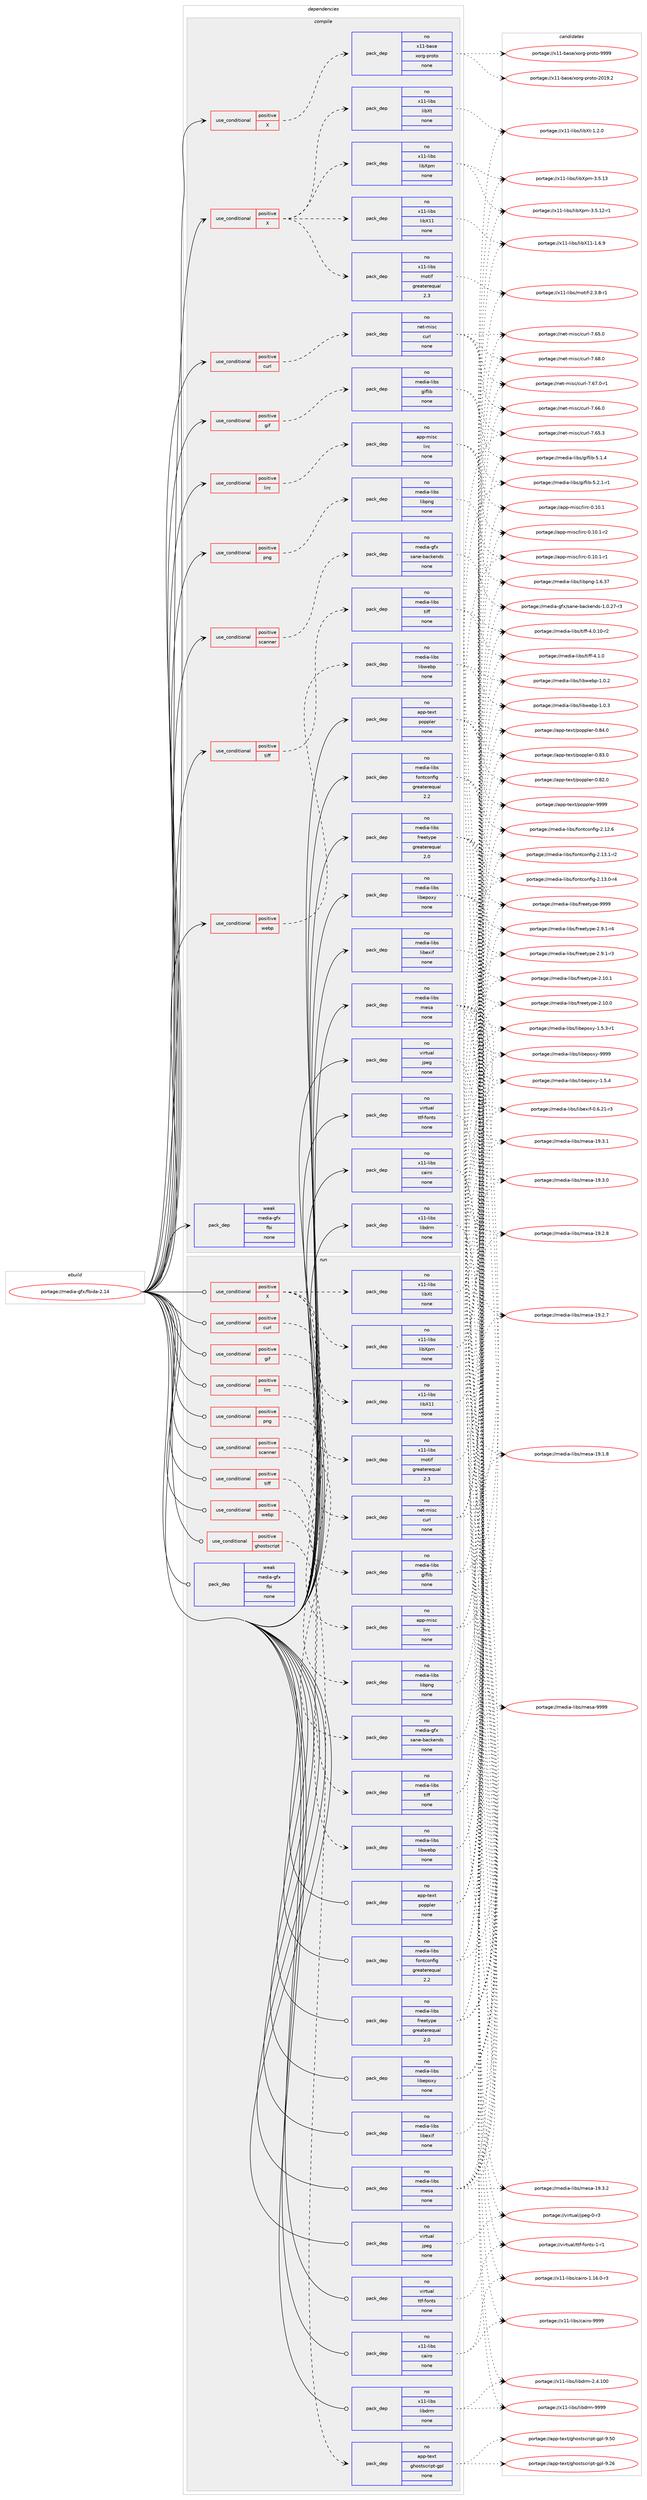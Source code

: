 digraph prolog {

# *************
# Graph options
# *************

newrank=true;
concentrate=true;
compound=true;
graph [rankdir=LR,fontname=Helvetica,fontsize=10,ranksep=1.5];#, ranksep=2.5, nodesep=0.2];
edge  [arrowhead=vee];
node  [fontname=Helvetica,fontsize=10];

# **********
# The ebuild
# **********

subgraph cluster_leftcol {
color=gray;
rank=same;
label=<<i>ebuild</i>>;
id [label="portage://media-gfx/fbida-2.14", color=red, width=4, href="../media-gfx/fbida-2.14.svg"];
}

# ****************
# The dependencies
# ****************

subgraph cluster_midcol {
color=gray;
label=<<i>dependencies</i>>;
subgraph cluster_compile {
fillcolor="#eeeeee";
style=filled;
label=<<i>compile</i>>;
subgraph cond51605 {
dependency225063 [label=<<TABLE BORDER="0" CELLBORDER="1" CELLSPACING="0" CELLPADDING="4"><TR><TD ROWSPAN="3" CELLPADDING="10">use_conditional</TD></TR><TR><TD>positive</TD></TR><TR><TD>X</TD></TR></TABLE>>, shape=none, color=red];
subgraph pack170032 {
dependency225064 [label=<<TABLE BORDER="0" CELLBORDER="1" CELLSPACING="0" CELLPADDING="4" WIDTH="220"><TR><TD ROWSPAN="6" CELLPADDING="30">pack_dep</TD></TR><TR><TD WIDTH="110">no</TD></TR><TR><TD>x11-base</TD></TR><TR><TD>xorg-proto</TD></TR><TR><TD>none</TD></TR><TR><TD></TD></TR></TABLE>>, shape=none, color=blue];
}
dependency225063:e -> dependency225064:w [weight=20,style="dashed",arrowhead="vee"];
}
id:e -> dependency225063:w [weight=20,style="solid",arrowhead="vee"];
subgraph cond51606 {
dependency225065 [label=<<TABLE BORDER="0" CELLBORDER="1" CELLSPACING="0" CELLPADDING="4"><TR><TD ROWSPAN="3" CELLPADDING="10">use_conditional</TD></TR><TR><TD>positive</TD></TR><TR><TD>X</TD></TR></TABLE>>, shape=none, color=red];
subgraph pack170033 {
dependency225066 [label=<<TABLE BORDER="0" CELLBORDER="1" CELLSPACING="0" CELLPADDING="4" WIDTH="220"><TR><TD ROWSPAN="6" CELLPADDING="30">pack_dep</TD></TR><TR><TD WIDTH="110">no</TD></TR><TR><TD>x11-libs</TD></TR><TR><TD>motif</TD></TR><TR><TD>greaterequal</TD></TR><TR><TD>2.3</TD></TR></TABLE>>, shape=none, color=blue];
}
dependency225065:e -> dependency225066:w [weight=20,style="dashed",arrowhead="vee"];
subgraph pack170034 {
dependency225067 [label=<<TABLE BORDER="0" CELLBORDER="1" CELLSPACING="0" CELLPADDING="4" WIDTH="220"><TR><TD ROWSPAN="6" CELLPADDING="30">pack_dep</TD></TR><TR><TD WIDTH="110">no</TD></TR><TR><TD>x11-libs</TD></TR><TR><TD>libX11</TD></TR><TR><TD>none</TD></TR><TR><TD></TD></TR></TABLE>>, shape=none, color=blue];
}
dependency225065:e -> dependency225067:w [weight=20,style="dashed",arrowhead="vee"];
subgraph pack170035 {
dependency225068 [label=<<TABLE BORDER="0" CELLBORDER="1" CELLSPACING="0" CELLPADDING="4" WIDTH="220"><TR><TD ROWSPAN="6" CELLPADDING="30">pack_dep</TD></TR><TR><TD WIDTH="110">no</TD></TR><TR><TD>x11-libs</TD></TR><TR><TD>libXpm</TD></TR><TR><TD>none</TD></TR><TR><TD></TD></TR></TABLE>>, shape=none, color=blue];
}
dependency225065:e -> dependency225068:w [weight=20,style="dashed",arrowhead="vee"];
subgraph pack170036 {
dependency225069 [label=<<TABLE BORDER="0" CELLBORDER="1" CELLSPACING="0" CELLPADDING="4" WIDTH="220"><TR><TD ROWSPAN="6" CELLPADDING="30">pack_dep</TD></TR><TR><TD WIDTH="110">no</TD></TR><TR><TD>x11-libs</TD></TR><TR><TD>libXt</TD></TR><TR><TD>none</TD></TR><TR><TD></TD></TR></TABLE>>, shape=none, color=blue];
}
dependency225065:e -> dependency225069:w [weight=20,style="dashed",arrowhead="vee"];
}
id:e -> dependency225065:w [weight=20,style="solid",arrowhead="vee"];
subgraph cond51607 {
dependency225070 [label=<<TABLE BORDER="0" CELLBORDER="1" CELLSPACING="0" CELLPADDING="4"><TR><TD ROWSPAN="3" CELLPADDING="10">use_conditional</TD></TR><TR><TD>positive</TD></TR><TR><TD>curl</TD></TR></TABLE>>, shape=none, color=red];
subgraph pack170037 {
dependency225071 [label=<<TABLE BORDER="0" CELLBORDER="1" CELLSPACING="0" CELLPADDING="4" WIDTH="220"><TR><TD ROWSPAN="6" CELLPADDING="30">pack_dep</TD></TR><TR><TD WIDTH="110">no</TD></TR><TR><TD>net-misc</TD></TR><TR><TD>curl</TD></TR><TR><TD>none</TD></TR><TR><TD></TD></TR></TABLE>>, shape=none, color=blue];
}
dependency225070:e -> dependency225071:w [weight=20,style="dashed",arrowhead="vee"];
}
id:e -> dependency225070:w [weight=20,style="solid",arrowhead="vee"];
subgraph cond51608 {
dependency225072 [label=<<TABLE BORDER="0" CELLBORDER="1" CELLSPACING="0" CELLPADDING="4"><TR><TD ROWSPAN="3" CELLPADDING="10">use_conditional</TD></TR><TR><TD>positive</TD></TR><TR><TD>gif</TD></TR></TABLE>>, shape=none, color=red];
subgraph pack170038 {
dependency225073 [label=<<TABLE BORDER="0" CELLBORDER="1" CELLSPACING="0" CELLPADDING="4" WIDTH="220"><TR><TD ROWSPAN="6" CELLPADDING="30">pack_dep</TD></TR><TR><TD WIDTH="110">no</TD></TR><TR><TD>media-libs</TD></TR><TR><TD>giflib</TD></TR><TR><TD>none</TD></TR><TR><TD></TD></TR></TABLE>>, shape=none, color=blue];
}
dependency225072:e -> dependency225073:w [weight=20,style="dashed",arrowhead="vee"];
}
id:e -> dependency225072:w [weight=20,style="solid",arrowhead="vee"];
subgraph cond51609 {
dependency225074 [label=<<TABLE BORDER="0" CELLBORDER="1" CELLSPACING="0" CELLPADDING="4"><TR><TD ROWSPAN="3" CELLPADDING="10">use_conditional</TD></TR><TR><TD>positive</TD></TR><TR><TD>lirc</TD></TR></TABLE>>, shape=none, color=red];
subgraph pack170039 {
dependency225075 [label=<<TABLE BORDER="0" CELLBORDER="1" CELLSPACING="0" CELLPADDING="4" WIDTH="220"><TR><TD ROWSPAN="6" CELLPADDING="30">pack_dep</TD></TR><TR><TD WIDTH="110">no</TD></TR><TR><TD>app-misc</TD></TR><TR><TD>lirc</TD></TR><TR><TD>none</TD></TR><TR><TD></TD></TR></TABLE>>, shape=none, color=blue];
}
dependency225074:e -> dependency225075:w [weight=20,style="dashed",arrowhead="vee"];
}
id:e -> dependency225074:w [weight=20,style="solid",arrowhead="vee"];
subgraph cond51610 {
dependency225076 [label=<<TABLE BORDER="0" CELLBORDER="1" CELLSPACING="0" CELLPADDING="4"><TR><TD ROWSPAN="3" CELLPADDING="10">use_conditional</TD></TR><TR><TD>positive</TD></TR><TR><TD>png</TD></TR></TABLE>>, shape=none, color=red];
subgraph pack170040 {
dependency225077 [label=<<TABLE BORDER="0" CELLBORDER="1" CELLSPACING="0" CELLPADDING="4" WIDTH="220"><TR><TD ROWSPAN="6" CELLPADDING="30">pack_dep</TD></TR><TR><TD WIDTH="110">no</TD></TR><TR><TD>media-libs</TD></TR><TR><TD>libpng</TD></TR><TR><TD>none</TD></TR><TR><TD></TD></TR></TABLE>>, shape=none, color=blue];
}
dependency225076:e -> dependency225077:w [weight=20,style="dashed",arrowhead="vee"];
}
id:e -> dependency225076:w [weight=20,style="solid",arrowhead="vee"];
subgraph cond51611 {
dependency225078 [label=<<TABLE BORDER="0" CELLBORDER="1" CELLSPACING="0" CELLPADDING="4"><TR><TD ROWSPAN="3" CELLPADDING="10">use_conditional</TD></TR><TR><TD>positive</TD></TR><TR><TD>scanner</TD></TR></TABLE>>, shape=none, color=red];
subgraph pack170041 {
dependency225079 [label=<<TABLE BORDER="0" CELLBORDER="1" CELLSPACING="0" CELLPADDING="4" WIDTH="220"><TR><TD ROWSPAN="6" CELLPADDING="30">pack_dep</TD></TR><TR><TD WIDTH="110">no</TD></TR><TR><TD>media-gfx</TD></TR><TR><TD>sane-backends</TD></TR><TR><TD>none</TD></TR><TR><TD></TD></TR></TABLE>>, shape=none, color=blue];
}
dependency225078:e -> dependency225079:w [weight=20,style="dashed",arrowhead="vee"];
}
id:e -> dependency225078:w [weight=20,style="solid",arrowhead="vee"];
subgraph cond51612 {
dependency225080 [label=<<TABLE BORDER="0" CELLBORDER="1" CELLSPACING="0" CELLPADDING="4"><TR><TD ROWSPAN="3" CELLPADDING="10">use_conditional</TD></TR><TR><TD>positive</TD></TR><TR><TD>tiff</TD></TR></TABLE>>, shape=none, color=red];
subgraph pack170042 {
dependency225081 [label=<<TABLE BORDER="0" CELLBORDER="1" CELLSPACING="0" CELLPADDING="4" WIDTH="220"><TR><TD ROWSPAN="6" CELLPADDING="30">pack_dep</TD></TR><TR><TD WIDTH="110">no</TD></TR><TR><TD>media-libs</TD></TR><TR><TD>tiff</TD></TR><TR><TD>none</TD></TR><TR><TD></TD></TR></TABLE>>, shape=none, color=blue];
}
dependency225080:e -> dependency225081:w [weight=20,style="dashed",arrowhead="vee"];
}
id:e -> dependency225080:w [weight=20,style="solid",arrowhead="vee"];
subgraph cond51613 {
dependency225082 [label=<<TABLE BORDER="0" CELLBORDER="1" CELLSPACING="0" CELLPADDING="4"><TR><TD ROWSPAN="3" CELLPADDING="10">use_conditional</TD></TR><TR><TD>positive</TD></TR><TR><TD>webp</TD></TR></TABLE>>, shape=none, color=red];
subgraph pack170043 {
dependency225083 [label=<<TABLE BORDER="0" CELLBORDER="1" CELLSPACING="0" CELLPADDING="4" WIDTH="220"><TR><TD ROWSPAN="6" CELLPADDING="30">pack_dep</TD></TR><TR><TD WIDTH="110">no</TD></TR><TR><TD>media-libs</TD></TR><TR><TD>libwebp</TD></TR><TR><TD>none</TD></TR><TR><TD></TD></TR></TABLE>>, shape=none, color=blue];
}
dependency225082:e -> dependency225083:w [weight=20,style="dashed",arrowhead="vee"];
}
id:e -> dependency225082:w [weight=20,style="solid",arrowhead="vee"];
subgraph pack170044 {
dependency225084 [label=<<TABLE BORDER="0" CELLBORDER="1" CELLSPACING="0" CELLPADDING="4" WIDTH="220"><TR><TD ROWSPAN="6" CELLPADDING="30">pack_dep</TD></TR><TR><TD WIDTH="110">no</TD></TR><TR><TD>app-text</TD></TR><TR><TD>poppler</TD></TR><TR><TD>none</TD></TR><TR><TD></TD></TR></TABLE>>, shape=none, color=blue];
}
id:e -> dependency225084:w [weight=20,style="solid",arrowhead="vee"];
subgraph pack170045 {
dependency225085 [label=<<TABLE BORDER="0" CELLBORDER="1" CELLSPACING="0" CELLPADDING="4" WIDTH="220"><TR><TD ROWSPAN="6" CELLPADDING="30">pack_dep</TD></TR><TR><TD WIDTH="110">no</TD></TR><TR><TD>media-libs</TD></TR><TR><TD>fontconfig</TD></TR><TR><TD>greaterequal</TD></TR><TR><TD>2.2</TD></TR></TABLE>>, shape=none, color=blue];
}
id:e -> dependency225085:w [weight=20,style="solid",arrowhead="vee"];
subgraph pack170046 {
dependency225086 [label=<<TABLE BORDER="0" CELLBORDER="1" CELLSPACING="0" CELLPADDING="4" WIDTH="220"><TR><TD ROWSPAN="6" CELLPADDING="30">pack_dep</TD></TR><TR><TD WIDTH="110">no</TD></TR><TR><TD>media-libs</TD></TR><TR><TD>freetype</TD></TR><TR><TD>greaterequal</TD></TR><TR><TD>2.0</TD></TR></TABLE>>, shape=none, color=blue];
}
id:e -> dependency225086:w [weight=20,style="solid",arrowhead="vee"];
subgraph pack170047 {
dependency225087 [label=<<TABLE BORDER="0" CELLBORDER="1" CELLSPACING="0" CELLPADDING="4" WIDTH="220"><TR><TD ROWSPAN="6" CELLPADDING="30">pack_dep</TD></TR><TR><TD WIDTH="110">no</TD></TR><TR><TD>media-libs</TD></TR><TR><TD>libepoxy</TD></TR><TR><TD>none</TD></TR><TR><TD></TD></TR></TABLE>>, shape=none, color=blue];
}
id:e -> dependency225087:w [weight=20,style="solid",arrowhead="vee"];
subgraph pack170048 {
dependency225088 [label=<<TABLE BORDER="0" CELLBORDER="1" CELLSPACING="0" CELLPADDING="4" WIDTH="220"><TR><TD ROWSPAN="6" CELLPADDING="30">pack_dep</TD></TR><TR><TD WIDTH="110">no</TD></TR><TR><TD>media-libs</TD></TR><TR><TD>libexif</TD></TR><TR><TD>none</TD></TR><TR><TD></TD></TR></TABLE>>, shape=none, color=blue];
}
id:e -> dependency225088:w [weight=20,style="solid",arrowhead="vee"];
subgraph pack170049 {
dependency225089 [label=<<TABLE BORDER="0" CELLBORDER="1" CELLSPACING="0" CELLPADDING="4" WIDTH="220"><TR><TD ROWSPAN="6" CELLPADDING="30">pack_dep</TD></TR><TR><TD WIDTH="110">no</TD></TR><TR><TD>media-libs</TD></TR><TR><TD>mesa</TD></TR><TR><TD>none</TD></TR><TR><TD></TD></TR></TABLE>>, shape=none, color=blue];
}
id:e -> dependency225089:w [weight=20,style="solid",arrowhead="vee"];
subgraph pack170050 {
dependency225090 [label=<<TABLE BORDER="0" CELLBORDER="1" CELLSPACING="0" CELLPADDING="4" WIDTH="220"><TR><TD ROWSPAN="6" CELLPADDING="30">pack_dep</TD></TR><TR><TD WIDTH="110">no</TD></TR><TR><TD>virtual</TD></TR><TR><TD>jpeg</TD></TR><TR><TD>none</TD></TR><TR><TD></TD></TR></TABLE>>, shape=none, color=blue];
}
id:e -> dependency225090:w [weight=20,style="solid",arrowhead="vee"];
subgraph pack170051 {
dependency225091 [label=<<TABLE BORDER="0" CELLBORDER="1" CELLSPACING="0" CELLPADDING="4" WIDTH="220"><TR><TD ROWSPAN="6" CELLPADDING="30">pack_dep</TD></TR><TR><TD WIDTH="110">no</TD></TR><TR><TD>virtual</TD></TR><TR><TD>ttf-fonts</TD></TR><TR><TD>none</TD></TR><TR><TD></TD></TR></TABLE>>, shape=none, color=blue];
}
id:e -> dependency225091:w [weight=20,style="solid",arrowhead="vee"];
subgraph pack170052 {
dependency225092 [label=<<TABLE BORDER="0" CELLBORDER="1" CELLSPACING="0" CELLPADDING="4" WIDTH="220"><TR><TD ROWSPAN="6" CELLPADDING="30">pack_dep</TD></TR><TR><TD WIDTH="110">no</TD></TR><TR><TD>x11-libs</TD></TR><TR><TD>cairo</TD></TR><TR><TD>none</TD></TR><TR><TD></TD></TR></TABLE>>, shape=none, color=blue];
}
id:e -> dependency225092:w [weight=20,style="solid",arrowhead="vee"];
subgraph pack170053 {
dependency225093 [label=<<TABLE BORDER="0" CELLBORDER="1" CELLSPACING="0" CELLPADDING="4" WIDTH="220"><TR><TD ROWSPAN="6" CELLPADDING="30">pack_dep</TD></TR><TR><TD WIDTH="110">no</TD></TR><TR><TD>x11-libs</TD></TR><TR><TD>libdrm</TD></TR><TR><TD>none</TD></TR><TR><TD></TD></TR></TABLE>>, shape=none, color=blue];
}
id:e -> dependency225093:w [weight=20,style="solid",arrowhead="vee"];
subgraph pack170054 {
dependency225094 [label=<<TABLE BORDER="0" CELLBORDER="1" CELLSPACING="0" CELLPADDING="4" WIDTH="220"><TR><TD ROWSPAN="6" CELLPADDING="30">pack_dep</TD></TR><TR><TD WIDTH="110">weak</TD></TR><TR><TD>media-gfx</TD></TR><TR><TD>fbi</TD></TR><TR><TD>none</TD></TR><TR><TD></TD></TR></TABLE>>, shape=none, color=blue];
}
id:e -> dependency225094:w [weight=20,style="solid",arrowhead="vee"];
}
subgraph cluster_compileandrun {
fillcolor="#eeeeee";
style=filled;
label=<<i>compile and run</i>>;
}
subgraph cluster_run {
fillcolor="#eeeeee";
style=filled;
label=<<i>run</i>>;
subgraph cond51614 {
dependency225095 [label=<<TABLE BORDER="0" CELLBORDER="1" CELLSPACING="0" CELLPADDING="4"><TR><TD ROWSPAN="3" CELLPADDING="10">use_conditional</TD></TR><TR><TD>positive</TD></TR><TR><TD>X</TD></TR></TABLE>>, shape=none, color=red];
subgraph pack170055 {
dependency225096 [label=<<TABLE BORDER="0" CELLBORDER="1" CELLSPACING="0" CELLPADDING="4" WIDTH="220"><TR><TD ROWSPAN="6" CELLPADDING="30">pack_dep</TD></TR><TR><TD WIDTH="110">no</TD></TR><TR><TD>x11-libs</TD></TR><TR><TD>motif</TD></TR><TR><TD>greaterequal</TD></TR><TR><TD>2.3</TD></TR></TABLE>>, shape=none, color=blue];
}
dependency225095:e -> dependency225096:w [weight=20,style="dashed",arrowhead="vee"];
subgraph pack170056 {
dependency225097 [label=<<TABLE BORDER="0" CELLBORDER="1" CELLSPACING="0" CELLPADDING="4" WIDTH="220"><TR><TD ROWSPAN="6" CELLPADDING="30">pack_dep</TD></TR><TR><TD WIDTH="110">no</TD></TR><TR><TD>x11-libs</TD></TR><TR><TD>libX11</TD></TR><TR><TD>none</TD></TR><TR><TD></TD></TR></TABLE>>, shape=none, color=blue];
}
dependency225095:e -> dependency225097:w [weight=20,style="dashed",arrowhead="vee"];
subgraph pack170057 {
dependency225098 [label=<<TABLE BORDER="0" CELLBORDER="1" CELLSPACING="0" CELLPADDING="4" WIDTH="220"><TR><TD ROWSPAN="6" CELLPADDING="30">pack_dep</TD></TR><TR><TD WIDTH="110">no</TD></TR><TR><TD>x11-libs</TD></TR><TR><TD>libXpm</TD></TR><TR><TD>none</TD></TR><TR><TD></TD></TR></TABLE>>, shape=none, color=blue];
}
dependency225095:e -> dependency225098:w [weight=20,style="dashed",arrowhead="vee"];
subgraph pack170058 {
dependency225099 [label=<<TABLE BORDER="0" CELLBORDER="1" CELLSPACING="0" CELLPADDING="4" WIDTH="220"><TR><TD ROWSPAN="6" CELLPADDING="30">pack_dep</TD></TR><TR><TD WIDTH="110">no</TD></TR><TR><TD>x11-libs</TD></TR><TR><TD>libXt</TD></TR><TR><TD>none</TD></TR><TR><TD></TD></TR></TABLE>>, shape=none, color=blue];
}
dependency225095:e -> dependency225099:w [weight=20,style="dashed",arrowhead="vee"];
}
id:e -> dependency225095:w [weight=20,style="solid",arrowhead="odot"];
subgraph cond51615 {
dependency225100 [label=<<TABLE BORDER="0" CELLBORDER="1" CELLSPACING="0" CELLPADDING="4"><TR><TD ROWSPAN="3" CELLPADDING="10">use_conditional</TD></TR><TR><TD>positive</TD></TR><TR><TD>curl</TD></TR></TABLE>>, shape=none, color=red];
subgraph pack170059 {
dependency225101 [label=<<TABLE BORDER="0" CELLBORDER="1" CELLSPACING="0" CELLPADDING="4" WIDTH="220"><TR><TD ROWSPAN="6" CELLPADDING="30">pack_dep</TD></TR><TR><TD WIDTH="110">no</TD></TR><TR><TD>net-misc</TD></TR><TR><TD>curl</TD></TR><TR><TD>none</TD></TR><TR><TD></TD></TR></TABLE>>, shape=none, color=blue];
}
dependency225100:e -> dependency225101:w [weight=20,style="dashed",arrowhead="vee"];
}
id:e -> dependency225100:w [weight=20,style="solid",arrowhead="odot"];
subgraph cond51616 {
dependency225102 [label=<<TABLE BORDER="0" CELLBORDER="1" CELLSPACING="0" CELLPADDING="4"><TR><TD ROWSPAN="3" CELLPADDING="10">use_conditional</TD></TR><TR><TD>positive</TD></TR><TR><TD>ghostscript</TD></TR></TABLE>>, shape=none, color=red];
subgraph pack170060 {
dependency225103 [label=<<TABLE BORDER="0" CELLBORDER="1" CELLSPACING="0" CELLPADDING="4" WIDTH="220"><TR><TD ROWSPAN="6" CELLPADDING="30">pack_dep</TD></TR><TR><TD WIDTH="110">no</TD></TR><TR><TD>app-text</TD></TR><TR><TD>ghostscript-gpl</TD></TR><TR><TD>none</TD></TR><TR><TD></TD></TR></TABLE>>, shape=none, color=blue];
}
dependency225102:e -> dependency225103:w [weight=20,style="dashed",arrowhead="vee"];
}
id:e -> dependency225102:w [weight=20,style="solid",arrowhead="odot"];
subgraph cond51617 {
dependency225104 [label=<<TABLE BORDER="0" CELLBORDER="1" CELLSPACING="0" CELLPADDING="4"><TR><TD ROWSPAN="3" CELLPADDING="10">use_conditional</TD></TR><TR><TD>positive</TD></TR><TR><TD>gif</TD></TR></TABLE>>, shape=none, color=red];
subgraph pack170061 {
dependency225105 [label=<<TABLE BORDER="0" CELLBORDER="1" CELLSPACING="0" CELLPADDING="4" WIDTH="220"><TR><TD ROWSPAN="6" CELLPADDING="30">pack_dep</TD></TR><TR><TD WIDTH="110">no</TD></TR><TR><TD>media-libs</TD></TR><TR><TD>giflib</TD></TR><TR><TD>none</TD></TR><TR><TD></TD></TR></TABLE>>, shape=none, color=blue];
}
dependency225104:e -> dependency225105:w [weight=20,style="dashed",arrowhead="vee"];
}
id:e -> dependency225104:w [weight=20,style="solid",arrowhead="odot"];
subgraph cond51618 {
dependency225106 [label=<<TABLE BORDER="0" CELLBORDER="1" CELLSPACING="0" CELLPADDING="4"><TR><TD ROWSPAN="3" CELLPADDING="10">use_conditional</TD></TR><TR><TD>positive</TD></TR><TR><TD>lirc</TD></TR></TABLE>>, shape=none, color=red];
subgraph pack170062 {
dependency225107 [label=<<TABLE BORDER="0" CELLBORDER="1" CELLSPACING="0" CELLPADDING="4" WIDTH="220"><TR><TD ROWSPAN="6" CELLPADDING="30">pack_dep</TD></TR><TR><TD WIDTH="110">no</TD></TR><TR><TD>app-misc</TD></TR><TR><TD>lirc</TD></TR><TR><TD>none</TD></TR><TR><TD></TD></TR></TABLE>>, shape=none, color=blue];
}
dependency225106:e -> dependency225107:w [weight=20,style="dashed",arrowhead="vee"];
}
id:e -> dependency225106:w [weight=20,style="solid",arrowhead="odot"];
subgraph cond51619 {
dependency225108 [label=<<TABLE BORDER="0" CELLBORDER="1" CELLSPACING="0" CELLPADDING="4"><TR><TD ROWSPAN="3" CELLPADDING="10">use_conditional</TD></TR><TR><TD>positive</TD></TR><TR><TD>png</TD></TR></TABLE>>, shape=none, color=red];
subgraph pack170063 {
dependency225109 [label=<<TABLE BORDER="0" CELLBORDER="1" CELLSPACING="0" CELLPADDING="4" WIDTH="220"><TR><TD ROWSPAN="6" CELLPADDING="30">pack_dep</TD></TR><TR><TD WIDTH="110">no</TD></TR><TR><TD>media-libs</TD></TR><TR><TD>libpng</TD></TR><TR><TD>none</TD></TR><TR><TD></TD></TR></TABLE>>, shape=none, color=blue];
}
dependency225108:e -> dependency225109:w [weight=20,style="dashed",arrowhead="vee"];
}
id:e -> dependency225108:w [weight=20,style="solid",arrowhead="odot"];
subgraph cond51620 {
dependency225110 [label=<<TABLE BORDER="0" CELLBORDER="1" CELLSPACING="0" CELLPADDING="4"><TR><TD ROWSPAN="3" CELLPADDING="10">use_conditional</TD></TR><TR><TD>positive</TD></TR><TR><TD>scanner</TD></TR></TABLE>>, shape=none, color=red];
subgraph pack170064 {
dependency225111 [label=<<TABLE BORDER="0" CELLBORDER="1" CELLSPACING="0" CELLPADDING="4" WIDTH="220"><TR><TD ROWSPAN="6" CELLPADDING="30">pack_dep</TD></TR><TR><TD WIDTH="110">no</TD></TR><TR><TD>media-gfx</TD></TR><TR><TD>sane-backends</TD></TR><TR><TD>none</TD></TR><TR><TD></TD></TR></TABLE>>, shape=none, color=blue];
}
dependency225110:e -> dependency225111:w [weight=20,style="dashed",arrowhead="vee"];
}
id:e -> dependency225110:w [weight=20,style="solid",arrowhead="odot"];
subgraph cond51621 {
dependency225112 [label=<<TABLE BORDER="0" CELLBORDER="1" CELLSPACING="0" CELLPADDING="4"><TR><TD ROWSPAN="3" CELLPADDING="10">use_conditional</TD></TR><TR><TD>positive</TD></TR><TR><TD>tiff</TD></TR></TABLE>>, shape=none, color=red];
subgraph pack170065 {
dependency225113 [label=<<TABLE BORDER="0" CELLBORDER="1" CELLSPACING="0" CELLPADDING="4" WIDTH="220"><TR><TD ROWSPAN="6" CELLPADDING="30">pack_dep</TD></TR><TR><TD WIDTH="110">no</TD></TR><TR><TD>media-libs</TD></TR><TR><TD>tiff</TD></TR><TR><TD>none</TD></TR><TR><TD></TD></TR></TABLE>>, shape=none, color=blue];
}
dependency225112:e -> dependency225113:w [weight=20,style="dashed",arrowhead="vee"];
}
id:e -> dependency225112:w [weight=20,style="solid",arrowhead="odot"];
subgraph cond51622 {
dependency225114 [label=<<TABLE BORDER="0" CELLBORDER="1" CELLSPACING="0" CELLPADDING="4"><TR><TD ROWSPAN="3" CELLPADDING="10">use_conditional</TD></TR><TR><TD>positive</TD></TR><TR><TD>webp</TD></TR></TABLE>>, shape=none, color=red];
subgraph pack170066 {
dependency225115 [label=<<TABLE BORDER="0" CELLBORDER="1" CELLSPACING="0" CELLPADDING="4" WIDTH="220"><TR><TD ROWSPAN="6" CELLPADDING="30">pack_dep</TD></TR><TR><TD WIDTH="110">no</TD></TR><TR><TD>media-libs</TD></TR><TR><TD>libwebp</TD></TR><TR><TD>none</TD></TR><TR><TD></TD></TR></TABLE>>, shape=none, color=blue];
}
dependency225114:e -> dependency225115:w [weight=20,style="dashed",arrowhead="vee"];
}
id:e -> dependency225114:w [weight=20,style="solid",arrowhead="odot"];
subgraph pack170067 {
dependency225116 [label=<<TABLE BORDER="0" CELLBORDER="1" CELLSPACING="0" CELLPADDING="4" WIDTH="220"><TR><TD ROWSPAN="6" CELLPADDING="30">pack_dep</TD></TR><TR><TD WIDTH="110">no</TD></TR><TR><TD>app-text</TD></TR><TR><TD>poppler</TD></TR><TR><TD>none</TD></TR><TR><TD></TD></TR></TABLE>>, shape=none, color=blue];
}
id:e -> dependency225116:w [weight=20,style="solid",arrowhead="odot"];
subgraph pack170068 {
dependency225117 [label=<<TABLE BORDER="0" CELLBORDER="1" CELLSPACING="0" CELLPADDING="4" WIDTH="220"><TR><TD ROWSPAN="6" CELLPADDING="30">pack_dep</TD></TR><TR><TD WIDTH="110">no</TD></TR><TR><TD>media-libs</TD></TR><TR><TD>fontconfig</TD></TR><TR><TD>greaterequal</TD></TR><TR><TD>2.2</TD></TR></TABLE>>, shape=none, color=blue];
}
id:e -> dependency225117:w [weight=20,style="solid",arrowhead="odot"];
subgraph pack170069 {
dependency225118 [label=<<TABLE BORDER="0" CELLBORDER="1" CELLSPACING="0" CELLPADDING="4" WIDTH="220"><TR><TD ROWSPAN="6" CELLPADDING="30">pack_dep</TD></TR><TR><TD WIDTH="110">no</TD></TR><TR><TD>media-libs</TD></TR><TR><TD>freetype</TD></TR><TR><TD>greaterequal</TD></TR><TR><TD>2.0</TD></TR></TABLE>>, shape=none, color=blue];
}
id:e -> dependency225118:w [weight=20,style="solid",arrowhead="odot"];
subgraph pack170070 {
dependency225119 [label=<<TABLE BORDER="0" CELLBORDER="1" CELLSPACING="0" CELLPADDING="4" WIDTH="220"><TR><TD ROWSPAN="6" CELLPADDING="30">pack_dep</TD></TR><TR><TD WIDTH="110">no</TD></TR><TR><TD>media-libs</TD></TR><TR><TD>libepoxy</TD></TR><TR><TD>none</TD></TR><TR><TD></TD></TR></TABLE>>, shape=none, color=blue];
}
id:e -> dependency225119:w [weight=20,style="solid",arrowhead="odot"];
subgraph pack170071 {
dependency225120 [label=<<TABLE BORDER="0" CELLBORDER="1" CELLSPACING="0" CELLPADDING="4" WIDTH="220"><TR><TD ROWSPAN="6" CELLPADDING="30">pack_dep</TD></TR><TR><TD WIDTH="110">no</TD></TR><TR><TD>media-libs</TD></TR><TR><TD>libexif</TD></TR><TR><TD>none</TD></TR><TR><TD></TD></TR></TABLE>>, shape=none, color=blue];
}
id:e -> dependency225120:w [weight=20,style="solid",arrowhead="odot"];
subgraph pack170072 {
dependency225121 [label=<<TABLE BORDER="0" CELLBORDER="1" CELLSPACING="0" CELLPADDING="4" WIDTH="220"><TR><TD ROWSPAN="6" CELLPADDING="30">pack_dep</TD></TR><TR><TD WIDTH="110">no</TD></TR><TR><TD>media-libs</TD></TR><TR><TD>mesa</TD></TR><TR><TD>none</TD></TR><TR><TD></TD></TR></TABLE>>, shape=none, color=blue];
}
id:e -> dependency225121:w [weight=20,style="solid",arrowhead="odot"];
subgraph pack170073 {
dependency225122 [label=<<TABLE BORDER="0" CELLBORDER="1" CELLSPACING="0" CELLPADDING="4" WIDTH="220"><TR><TD ROWSPAN="6" CELLPADDING="30">pack_dep</TD></TR><TR><TD WIDTH="110">no</TD></TR><TR><TD>virtual</TD></TR><TR><TD>jpeg</TD></TR><TR><TD>none</TD></TR><TR><TD></TD></TR></TABLE>>, shape=none, color=blue];
}
id:e -> dependency225122:w [weight=20,style="solid",arrowhead="odot"];
subgraph pack170074 {
dependency225123 [label=<<TABLE BORDER="0" CELLBORDER="1" CELLSPACING="0" CELLPADDING="4" WIDTH="220"><TR><TD ROWSPAN="6" CELLPADDING="30">pack_dep</TD></TR><TR><TD WIDTH="110">no</TD></TR><TR><TD>virtual</TD></TR><TR><TD>ttf-fonts</TD></TR><TR><TD>none</TD></TR><TR><TD></TD></TR></TABLE>>, shape=none, color=blue];
}
id:e -> dependency225123:w [weight=20,style="solid",arrowhead="odot"];
subgraph pack170075 {
dependency225124 [label=<<TABLE BORDER="0" CELLBORDER="1" CELLSPACING="0" CELLPADDING="4" WIDTH="220"><TR><TD ROWSPAN="6" CELLPADDING="30">pack_dep</TD></TR><TR><TD WIDTH="110">no</TD></TR><TR><TD>x11-libs</TD></TR><TR><TD>cairo</TD></TR><TR><TD>none</TD></TR><TR><TD></TD></TR></TABLE>>, shape=none, color=blue];
}
id:e -> dependency225124:w [weight=20,style="solid",arrowhead="odot"];
subgraph pack170076 {
dependency225125 [label=<<TABLE BORDER="0" CELLBORDER="1" CELLSPACING="0" CELLPADDING="4" WIDTH="220"><TR><TD ROWSPAN="6" CELLPADDING="30">pack_dep</TD></TR><TR><TD WIDTH="110">no</TD></TR><TR><TD>x11-libs</TD></TR><TR><TD>libdrm</TD></TR><TR><TD>none</TD></TR><TR><TD></TD></TR></TABLE>>, shape=none, color=blue];
}
id:e -> dependency225125:w [weight=20,style="solid",arrowhead="odot"];
subgraph pack170077 {
dependency225126 [label=<<TABLE BORDER="0" CELLBORDER="1" CELLSPACING="0" CELLPADDING="4" WIDTH="220"><TR><TD ROWSPAN="6" CELLPADDING="30">pack_dep</TD></TR><TR><TD WIDTH="110">weak</TD></TR><TR><TD>media-gfx</TD></TR><TR><TD>fbi</TD></TR><TR><TD>none</TD></TR><TR><TD></TD></TR></TABLE>>, shape=none, color=blue];
}
id:e -> dependency225126:w [weight=20,style="solid",arrowhead="odot"];
}
}

# **************
# The candidates
# **************

subgraph cluster_choices {
rank=same;
color=gray;
label=<<i>candidates</i>>;

subgraph choice170032 {
color=black;
nodesep=1;
choice120494945989711510147120111114103451121141111161114557575757 [label="portage://x11-base/xorg-proto-9999", color=red, width=4,href="../x11-base/xorg-proto-9999.svg"];
choice1204949459897115101471201111141034511211411111611145504849574650 [label="portage://x11-base/xorg-proto-2019.2", color=red, width=4,href="../x11-base/xorg-proto-2019.2.svg"];
dependency225064:e -> choice120494945989711510147120111114103451121141111161114557575757:w [style=dotted,weight="100"];
dependency225064:e -> choice1204949459897115101471201111141034511211411111611145504849574650:w [style=dotted,weight="100"];
}
subgraph choice170033 {
color=black;
nodesep=1;
choice12049494510810598115471091111161051024550465146564511449 [label="portage://x11-libs/motif-2.3.8-r1", color=red, width=4,href="../x11-libs/motif-2.3.8-r1.svg"];
dependency225066:e -> choice12049494510810598115471091111161051024550465146564511449:w [style=dotted,weight="100"];
}
subgraph choice170034 {
color=black;
nodesep=1;
choice120494945108105981154710810598884949454946544657 [label="portage://x11-libs/libX11-1.6.9", color=red, width=4,href="../x11-libs/libX11-1.6.9.svg"];
dependency225067:e -> choice120494945108105981154710810598884949454946544657:w [style=dotted,weight="100"];
}
subgraph choice170035 {
color=black;
nodesep=1;
choice1204949451081059811547108105988811210945514653464951 [label="portage://x11-libs/libXpm-3.5.13", color=red, width=4,href="../x11-libs/libXpm-3.5.13.svg"];
choice12049494510810598115471081059888112109455146534649504511449 [label="portage://x11-libs/libXpm-3.5.12-r1", color=red, width=4,href="../x11-libs/libXpm-3.5.12-r1.svg"];
dependency225068:e -> choice1204949451081059811547108105988811210945514653464951:w [style=dotted,weight="100"];
dependency225068:e -> choice12049494510810598115471081059888112109455146534649504511449:w [style=dotted,weight="100"];
}
subgraph choice170036 {
color=black;
nodesep=1;
choice12049494510810598115471081059888116454946504648 [label="portage://x11-libs/libXt-1.2.0", color=red, width=4,href="../x11-libs/libXt-1.2.0.svg"];
dependency225069:e -> choice12049494510810598115471081059888116454946504648:w [style=dotted,weight="100"];
}
subgraph choice170037 {
color=black;
nodesep=1;
choice1101011164510910511599479911711410845554654564648 [label="portage://net-misc/curl-7.68.0", color=red, width=4,href="../net-misc/curl-7.68.0.svg"];
choice11010111645109105115994799117114108455546545546484511449 [label="portage://net-misc/curl-7.67.0-r1", color=red, width=4,href="../net-misc/curl-7.67.0-r1.svg"];
choice1101011164510910511599479911711410845554654544648 [label="portage://net-misc/curl-7.66.0", color=red, width=4,href="../net-misc/curl-7.66.0.svg"];
choice1101011164510910511599479911711410845554654534651 [label="portage://net-misc/curl-7.65.3", color=red, width=4,href="../net-misc/curl-7.65.3.svg"];
choice1101011164510910511599479911711410845554654534648 [label="portage://net-misc/curl-7.65.0", color=red, width=4,href="../net-misc/curl-7.65.0.svg"];
dependency225071:e -> choice1101011164510910511599479911711410845554654564648:w [style=dotted,weight="100"];
dependency225071:e -> choice11010111645109105115994799117114108455546545546484511449:w [style=dotted,weight="100"];
dependency225071:e -> choice1101011164510910511599479911711410845554654544648:w [style=dotted,weight="100"];
dependency225071:e -> choice1101011164510910511599479911711410845554654534651:w [style=dotted,weight="100"];
dependency225071:e -> choice1101011164510910511599479911711410845554654534648:w [style=dotted,weight="100"];
}
subgraph choice170038 {
color=black;
nodesep=1;
choice10910110010597451081059811547103105102108105984553465046494511449 [label="portage://media-libs/giflib-5.2.1-r1", color=red, width=4,href="../media-libs/giflib-5.2.1-r1.svg"];
choice1091011001059745108105981154710310510210810598455346494652 [label="portage://media-libs/giflib-5.1.4", color=red, width=4,href="../media-libs/giflib-5.1.4.svg"];
dependency225073:e -> choice10910110010597451081059811547103105102108105984553465046494511449:w [style=dotted,weight="100"];
dependency225073:e -> choice1091011001059745108105981154710310510210810598455346494652:w [style=dotted,weight="100"];
}
subgraph choice170039 {
color=black;
nodesep=1;
choice9711211245109105115994710810511499454846494846494511450 [label="portage://app-misc/lirc-0.10.1-r2", color=red, width=4,href="../app-misc/lirc-0.10.1-r2.svg"];
choice9711211245109105115994710810511499454846494846494511449 [label="portage://app-misc/lirc-0.10.1-r1", color=red, width=4,href="../app-misc/lirc-0.10.1-r1.svg"];
choice971121124510910511599471081051149945484649484649 [label="portage://app-misc/lirc-0.10.1", color=red, width=4,href="../app-misc/lirc-0.10.1.svg"];
dependency225075:e -> choice9711211245109105115994710810511499454846494846494511450:w [style=dotted,weight="100"];
dependency225075:e -> choice9711211245109105115994710810511499454846494846494511449:w [style=dotted,weight="100"];
dependency225075:e -> choice971121124510910511599471081051149945484649484649:w [style=dotted,weight="100"];
}
subgraph choice170040 {
color=black;
nodesep=1;
choice109101100105974510810598115471081059811211010345494654465155 [label="portage://media-libs/libpng-1.6.37", color=red, width=4,href="../media-libs/libpng-1.6.37.svg"];
dependency225077:e -> choice109101100105974510810598115471081059811211010345494654465155:w [style=dotted,weight="100"];
}
subgraph choice170041 {
color=black;
nodesep=1;
choice1091011001059745103102120471159711010145989799107101110100115454946484650554511451 [label="portage://media-gfx/sane-backends-1.0.27-r3", color=red, width=4,href="../media-gfx/sane-backends-1.0.27-r3.svg"];
dependency225079:e -> choice1091011001059745103102120471159711010145989799107101110100115454946484650554511451:w [style=dotted,weight="100"];
}
subgraph choice170042 {
color=black;
nodesep=1;
choice10910110010597451081059811547116105102102455246494648 [label="portage://media-libs/tiff-4.1.0", color=red, width=4,href="../media-libs/tiff-4.1.0.svg"];
choice10910110010597451081059811547116105102102455246484649484511450 [label="portage://media-libs/tiff-4.0.10-r2", color=red, width=4,href="../media-libs/tiff-4.0.10-r2.svg"];
dependency225081:e -> choice10910110010597451081059811547116105102102455246494648:w [style=dotted,weight="100"];
dependency225081:e -> choice10910110010597451081059811547116105102102455246484649484511450:w [style=dotted,weight="100"];
}
subgraph choice170043 {
color=black;
nodesep=1;
choice109101100105974510810598115471081059811910198112454946484651 [label="portage://media-libs/libwebp-1.0.3", color=red, width=4,href="../media-libs/libwebp-1.0.3.svg"];
choice109101100105974510810598115471081059811910198112454946484650 [label="portage://media-libs/libwebp-1.0.2", color=red, width=4,href="../media-libs/libwebp-1.0.2.svg"];
dependency225083:e -> choice109101100105974510810598115471081059811910198112454946484651:w [style=dotted,weight="100"];
dependency225083:e -> choice109101100105974510810598115471081059811910198112454946484650:w [style=dotted,weight="100"];
}
subgraph choice170044 {
color=black;
nodesep=1;
choice9711211245116101120116471121111121121081011144557575757 [label="portage://app-text/poppler-9999", color=red, width=4,href="../app-text/poppler-9999.svg"];
choice97112112451161011201164711211111211210810111445484656524648 [label="portage://app-text/poppler-0.84.0", color=red, width=4,href="../app-text/poppler-0.84.0.svg"];
choice97112112451161011201164711211111211210810111445484656514648 [label="portage://app-text/poppler-0.83.0", color=red, width=4,href="../app-text/poppler-0.83.0.svg"];
choice97112112451161011201164711211111211210810111445484656504648 [label="portage://app-text/poppler-0.82.0", color=red, width=4,href="../app-text/poppler-0.82.0.svg"];
dependency225084:e -> choice9711211245116101120116471121111121121081011144557575757:w [style=dotted,weight="100"];
dependency225084:e -> choice97112112451161011201164711211111211210810111445484656524648:w [style=dotted,weight="100"];
dependency225084:e -> choice97112112451161011201164711211111211210810111445484656514648:w [style=dotted,weight="100"];
dependency225084:e -> choice97112112451161011201164711211111211210810111445484656504648:w [style=dotted,weight="100"];
}
subgraph choice170045 {
color=black;
nodesep=1;
choice1091011001059745108105981154710211111011699111110102105103455046495146494511450 [label="portage://media-libs/fontconfig-2.13.1-r2", color=red, width=4,href="../media-libs/fontconfig-2.13.1-r2.svg"];
choice1091011001059745108105981154710211111011699111110102105103455046495146484511452 [label="portage://media-libs/fontconfig-2.13.0-r4", color=red, width=4,href="../media-libs/fontconfig-2.13.0-r4.svg"];
choice109101100105974510810598115471021111101169911111010210510345504649504654 [label="portage://media-libs/fontconfig-2.12.6", color=red, width=4,href="../media-libs/fontconfig-2.12.6.svg"];
dependency225085:e -> choice1091011001059745108105981154710211111011699111110102105103455046495146494511450:w [style=dotted,weight="100"];
dependency225085:e -> choice1091011001059745108105981154710211111011699111110102105103455046495146484511452:w [style=dotted,weight="100"];
dependency225085:e -> choice109101100105974510810598115471021111101169911111010210510345504649504654:w [style=dotted,weight="100"];
}
subgraph choice170046 {
color=black;
nodesep=1;
choice109101100105974510810598115471021141011011161211121014557575757 [label="portage://media-libs/freetype-9999", color=red, width=4,href="../media-libs/freetype-9999.svg"];
choice109101100105974510810598115471021141011011161211121014550465746494511452 [label="portage://media-libs/freetype-2.9.1-r4", color=red, width=4,href="../media-libs/freetype-2.9.1-r4.svg"];
choice109101100105974510810598115471021141011011161211121014550465746494511451 [label="portage://media-libs/freetype-2.9.1-r3", color=red, width=4,href="../media-libs/freetype-2.9.1-r3.svg"];
choice1091011001059745108105981154710211410110111612111210145504649484649 [label="portage://media-libs/freetype-2.10.1", color=red, width=4,href="../media-libs/freetype-2.10.1.svg"];
choice1091011001059745108105981154710211410110111612111210145504649484648 [label="portage://media-libs/freetype-2.10.0", color=red, width=4,href="../media-libs/freetype-2.10.0.svg"];
dependency225086:e -> choice109101100105974510810598115471021141011011161211121014557575757:w [style=dotted,weight="100"];
dependency225086:e -> choice109101100105974510810598115471021141011011161211121014550465746494511452:w [style=dotted,weight="100"];
dependency225086:e -> choice109101100105974510810598115471021141011011161211121014550465746494511451:w [style=dotted,weight="100"];
dependency225086:e -> choice1091011001059745108105981154710211410110111612111210145504649484649:w [style=dotted,weight="100"];
dependency225086:e -> choice1091011001059745108105981154710211410110111612111210145504649484648:w [style=dotted,weight="100"];
}
subgraph choice170047 {
color=black;
nodesep=1;
choice10910110010597451081059811547108105981011121111201214557575757 [label="portage://media-libs/libepoxy-9999", color=red, width=4,href="../media-libs/libepoxy-9999.svg"];
choice1091011001059745108105981154710810598101112111120121454946534652 [label="portage://media-libs/libepoxy-1.5.4", color=red, width=4,href="../media-libs/libepoxy-1.5.4.svg"];
choice10910110010597451081059811547108105981011121111201214549465346514511449 [label="portage://media-libs/libepoxy-1.5.3-r1", color=red, width=4,href="../media-libs/libepoxy-1.5.3-r1.svg"];
dependency225087:e -> choice10910110010597451081059811547108105981011121111201214557575757:w [style=dotted,weight="100"];
dependency225087:e -> choice1091011001059745108105981154710810598101112111120121454946534652:w [style=dotted,weight="100"];
dependency225087:e -> choice10910110010597451081059811547108105981011121111201214549465346514511449:w [style=dotted,weight="100"];
}
subgraph choice170048 {
color=black;
nodesep=1;
choice1091011001059745108105981154710810598101120105102454846544650494511451 [label="portage://media-libs/libexif-0.6.21-r3", color=red, width=4,href="../media-libs/libexif-0.6.21-r3.svg"];
dependency225088:e -> choice1091011001059745108105981154710810598101120105102454846544650494511451:w [style=dotted,weight="100"];
}
subgraph choice170049 {
color=black;
nodesep=1;
choice10910110010597451081059811547109101115974557575757 [label="portage://media-libs/mesa-9999", color=red, width=4,href="../media-libs/mesa-9999.svg"];
choice109101100105974510810598115471091011159745495746514650 [label="portage://media-libs/mesa-19.3.2", color=red, width=4,href="../media-libs/mesa-19.3.2.svg"];
choice109101100105974510810598115471091011159745495746514649 [label="portage://media-libs/mesa-19.3.1", color=red, width=4,href="../media-libs/mesa-19.3.1.svg"];
choice109101100105974510810598115471091011159745495746514648 [label="portage://media-libs/mesa-19.3.0", color=red, width=4,href="../media-libs/mesa-19.3.0.svg"];
choice109101100105974510810598115471091011159745495746504656 [label="portage://media-libs/mesa-19.2.8", color=red, width=4,href="../media-libs/mesa-19.2.8.svg"];
choice109101100105974510810598115471091011159745495746504655 [label="portage://media-libs/mesa-19.2.7", color=red, width=4,href="../media-libs/mesa-19.2.7.svg"];
choice109101100105974510810598115471091011159745495746494656 [label="portage://media-libs/mesa-19.1.8", color=red, width=4,href="../media-libs/mesa-19.1.8.svg"];
dependency225089:e -> choice10910110010597451081059811547109101115974557575757:w [style=dotted,weight="100"];
dependency225089:e -> choice109101100105974510810598115471091011159745495746514650:w [style=dotted,weight="100"];
dependency225089:e -> choice109101100105974510810598115471091011159745495746514649:w [style=dotted,weight="100"];
dependency225089:e -> choice109101100105974510810598115471091011159745495746514648:w [style=dotted,weight="100"];
dependency225089:e -> choice109101100105974510810598115471091011159745495746504656:w [style=dotted,weight="100"];
dependency225089:e -> choice109101100105974510810598115471091011159745495746504655:w [style=dotted,weight="100"];
dependency225089:e -> choice109101100105974510810598115471091011159745495746494656:w [style=dotted,weight="100"];
}
subgraph choice170050 {
color=black;
nodesep=1;
choice118105114116117971084710611210110345484511451 [label="portage://virtual/jpeg-0-r3", color=red, width=4,href="../virtual/jpeg-0-r3.svg"];
dependency225090:e -> choice118105114116117971084710611210110345484511451:w [style=dotted,weight="100"];
}
subgraph choice170051 {
color=black;
nodesep=1;
choice11810511411611797108471161161024510211111011611545494511449 [label="portage://virtual/ttf-fonts-1-r1", color=red, width=4,href="../virtual/ttf-fonts-1-r1.svg"];
dependency225091:e -> choice11810511411611797108471161161024510211111011611545494511449:w [style=dotted,weight="100"];
}
subgraph choice170052 {
color=black;
nodesep=1;
choice120494945108105981154799971051141114557575757 [label="portage://x11-libs/cairo-9999", color=red, width=4,href="../x11-libs/cairo-9999.svg"];
choice12049494510810598115479997105114111454946495446484511451 [label="portage://x11-libs/cairo-1.16.0-r3", color=red, width=4,href="../x11-libs/cairo-1.16.0-r3.svg"];
dependency225092:e -> choice120494945108105981154799971051141114557575757:w [style=dotted,weight="100"];
dependency225092:e -> choice12049494510810598115479997105114111454946495446484511451:w [style=dotted,weight="100"];
}
subgraph choice170053 {
color=black;
nodesep=1;
choice1204949451081059811547108105981001141094557575757 [label="portage://x11-libs/libdrm-9999", color=red, width=4,href="../x11-libs/libdrm-9999.svg"];
choice1204949451081059811547108105981001141094550465246494848 [label="portage://x11-libs/libdrm-2.4.100", color=red, width=4,href="../x11-libs/libdrm-2.4.100.svg"];
dependency225093:e -> choice1204949451081059811547108105981001141094557575757:w [style=dotted,weight="100"];
dependency225093:e -> choice1204949451081059811547108105981001141094550465246494848:w [style=dotted,weight="100"];
}
subgraph choice170054 {
color=black;
nodesep=1;
}
subgraph choice170055 {
color=black;
nodesep=1;
choice12049494510810598115471091111161051024550465146564511449 [label="portage://x11-libs/motif-2.3.8-r1", color=red, width=4,href="../x11-libs/motif-2.3.8-r1.svg"];
dependency225096:e -> choice12049494510810598115471091111161051024550465146564511449:w [style=dotted,weight="100"];
}
subgraph choice170056 {
color=black;
nodesep=1;
choice120494945108105981154710810598884949454946544657 [label="portage://x11-libs/libX11-1.6.9", color=red, width=4,href="../x11-libs/libX11-1.6.9.svg"];
dependency225097:e -> choice120494945108105981154710810598884949454946544657:w [style=dotted,weight="100"];
}
subgraph choice170057 {
color=black;
nodesep=1;
choice1204949451081059811547108105988811210945514653464951 [label="portage://x11-libs/libXpm-3.5.13", color=red, width=4,href="../x11-libs/libXpm-3.5.13.svg"];
choice12049494510810598115471081059888112109455146534649504511449 [label="portage://x11-libs/libXpm-3.5.12-r1", color=red, width=4,href="../x11-libs/libXpm-3.5.12-r1.svg"];
dependency225098:e -> choice1204949451081059811547108105988811210945514653464951:w [style=dotted,weight="100"];
dependency225098:e -> choice12049494510810598115471081059888112109455146534649504511449:w [style=dotted,weight="100"];
}
subgraph choice170058 {
color=black;
nodesep=1;
choice12049494510810598115471081059888116454946504648 [label="portage://x11-libs/libXt-1.2.0", color=red, width=4,href="../x11-libs/libXt-1.2.0.svg"];
dependency225099:e -> choice12049494510810598115471081059888116454946504648:w [style=dotted,weight="100"];
}
subgraph choice170059 {
color=black;
nodesep=1;
choice1101011164510910511599479911711410845554654564648 [label="portage://net-misc/curl-7.68.0", color=red, width=4,href="../net-misc/curl-7.68.0.svg"];
choice11010111645109105115994799117114108455546545546484511449 [label="portage://net-misc/curl-7.67.0-r1", color=red, width=4,href="../net-misc/curl-7.67.0-r1.svg"];
choice1101011164510910511599479911711410845554654544648 [label="portage://net-misc/curl-7.66.0", color=red, width=4,href="../net-misc/curl-7.66.0.svg"];
choice1101011164510910511599479911711410845554654534651 [label="portage://net-misc/curl-7.65.3", color=red, width=4,href="../net-misc/curl-7.65.3.svg"];
choice1101011164510910511599479911711410845554654534648 [label="portage://net-misc/curl-7.65.0", color=red, width=4,href="../net-misc/curl-7.65.0.svg"];
dependency225101:e -> choice1101011164510910511599479911711410845554654564648:w [style=dotted,weight="100"];
dependency225101:e -> choice11010111645109105115994799117114108455546545546484511449:w [style=dotted,weight="100"];
dependency225101:e -> choice1101011164510910511599479911711410845554654544648:w [style=dotted,weight="100"];
dependency225101:e -> choice1101011164510910511599479911711410845554654534651:w [style=dotted,weight="100"];
dependency225101:e -> choice1101011164510910511599479911711410845554654534648:w [style=dotted,weight="100"];
}
subgraph choice170060 {
color=black;
nodesep=1;
choice97112112451161011201164710310411111511611599114105112116451031121084557465348 [label="portage://app-text/ghostscript-gpl-9.50", color=red, width=4,href="../app-text/ghostscript-gpl-9.50.svg"];
choice97112112451161011201164710310411111511611599114105112116451031121084557465054 [label="portage://app-text/ghostscript-gpl-9.26", color=red, width=4,href="../app-text/ghostscript-gpl-9.26.svg"];
dependency225103:e -> choice97112112451161011201164710310411111511611599114105112116451031121084557465348:w [style=dotted,weight="100"];
dependency225103:e -> choice97112112451161011201164710310411111511611599114105112116451031121084557465054:w [style=dotted,weight="100"];
}
subgraph choice170061 {
color=black;
nodesep=1;
choice10910110010597451081059811547103105102108105984553465046494511449 [label="portage://media-libs/giflib-5.2.1-r1", color=red, width=4,href="../media-libs/giflib-5.2.1-r1.svg"];
choice1091011001059745108105981154710310510210810598455346494652 [label="portage://media-libs/giflib-5.1.4", color=red, width=4,href="../media-libs/giflib-5.1.4.svg"];
dependency225105:e -> choice10910110010597451081059811547103105102108105984553465046494511449:w [style=dotted,weight="100"];
dependency225105:e -> choice1091011001059745108105981154710310510210810598455346494652:w [style=dotted,weight="100"];
}
subgraph choice170062 {
color=black;
nodesep=1;
choice9711211245109105115994710810511499454846494846494511450 [label="portage://app-misc/lirc-0.10.1-r2", color=red, width=4,href="../app-misc/lirc-0.10.1-r2.svg"];
choice9711211245109105115994710810511499454846494846494511449 [label="portage://app-misc/lirc-0.10.1-r1", color=red, width=4,href="../app-misc/lirc-0.10.1-r1.svg"];
choice971121124510910511599471081051149945484649484649 [label="portage://app-misc/lirc-0.10.1", color=red, width=4,href="../app-misc/lirc-0.10.1.svg"];
dependency225107:e -> choice9711211245109105115994710810511499454846494846494511450:w [style=dotted,weight="100"];
dependency225107:e -> choice9711211245109105115994710810511499454846494846494511449:w [style=dotted,weight="100"];
dependency225107:e -> choice971121124510910511599471081051149945484649484649:w [style=dotted,weight="100"];
}
subgraph choice170063 {
color=black;
nodesep=1;
choice109101100105974510810598115471081059811211010345494654465155 [label="portage://media-libs/libpng-1.6.37", color=red, width=4,href="../media-libs/libpng-1.6.37.svg"];
dependency225109:e -> choice109101100105974510810598115471081059811211010345494654465155:w [style=dotted,weight="100"];
}
subgraph choice170064 {
color=black;
nodesep=1;
choice1091011001059745103102120471159711010145989799107101110100115454946484650554511451 [label="portage://media-gfx/sane-backends-1.0.27-r3", color=red, width=4,href="../media-gfx/sane-backends-1.0.27-r3.svg"];
dependency225111:e -> choice1091011001059745103102120471159711010145989799107101110100115454946484650554511451:w [style=dotted,weight="100"];
}
subgraph choice170065 {
color=black;
nodesep=1;
choice10910110010597451081059811547116105102102455246494648 [label="portage://media-libs/tiff-4.1.0", color=red, width=4,href="../media-libs/tiff-4.1.0.svg"];
choice10910110010597451081059811547116105102102455246484649484511450 [label="portage://media-libs/tiff-4.0.10-r2", color=red, width=4,href="../media-libs/tiff-4.0.10-r2.svg"];
dependency225113:e -> choice10910110010597451081059811547116105102102455246494648:w [style=dotted,weight="100"];
dependency225113:e -> choice10910110010597451081059811547116105102102455246484649484511450:w [style=dotted,weight="100"];
}
subgraph choice170066 {
color=black;
nodesep=1;
choice109101100105974510810598115471081059811910198112454946484651 [label="portage://media-libs/libwebp-1.0.3", color=red, width=4,href="../media-libs/libwebp-1.0.3.svg"];
choice109101100105974510810598115471081059811910198112454946484650 [label="portage://media-libs/libwebp-1.0.2", color=red, width=4,href="../media-libs/libwebp-1.0.2.svg"];
dependency225115:e -> choice109101100105974510810598115471081059811910198112454946484651:w [style=dotted,weight="100"];
dependency225115:e -> choice109101100105974510810598115471081059811910198112454946484650:w [style=dotted,weight="100"];
}
subgraph choice170067 {
color=black;
nodesep=1;
choice9711211245116101120116471121111121121081011144557575757 [label="portage://app-text/poppler-9999", color=red, width=4,href="../app-text/poppler-9999.svg"];
choice97112112451161011201164711211111211210810111445484656524648 [label="portage://app-text/poppler-0.84.0", color=red, width=4,href="../app-text/poppler-0.84.0.svg"];
choice97112112451161011201164711211111211210810111445484656514648 [label="portage://app-text/poppler-0.83.0", color=red, width=4,href="../app-text/poppler-0.83.0.svg"];
choice97112112451161011201164711211111211210810111445484656504648 [label="portage://app-text/poppler-0.82.0", color=red, width=4,href="../app-text/poppler-0.82.0.svg"];
dependency225116:e -> choice9711211245116101120116471121111121121081011144557575757:w [style=dotted,weight="100"];
dependency225116:e -> choice97112112451161011201164711211111211210810111445484656524648:w [style=dotted,weight="100"];
dependency225116:e -> choice97112112451161011201164711211111211210810111445484656514648:w [style=dotted,weight="100"];
dependency225116:e -> choice97112112451161011201164711211111211210810111445484656504648:w [style=dotted,weight="100"];
}
subgraph choice170068 {
color=black;
nodesep=1;
choice1091011001059745108105981154710211111011699111110102105103455046495146494511450 [label="portage://media-libs/fontconfig-2.13.1-r2", color=red, width=4,href="../media-libs/fontconfig-2.13.1-r2.svg"];
choice1091011001059745108105981154710211111011699111110102105103455046495146484511452 [label="portage://media-libs/fontconfig-2.13.0-r4", color=red, width=4,href="../media-libs/fontconfig-2.13.0-r4.svg"];
choice109101100105974510810598115471021111101169911111010210510345504649504654 [label="portage://media-libs/fontconfig-2.12.6", color=red, width=4,href="../media-libs/fontconfig-2.12.6.svg"];
dependency225117:e -> choice1091011001059745108105981154710211111011699111110102105103455046495146494511450:w [style=dotted,weight="100"];
dependency225117:e -> choice1091011001059745108105981154710211111011699111110102105103455046495146484511452:w [style=dotted,weight="100"];
dependency225117:e -> choice109101100105974510810598115471021111101169911111010210510345504649504654:w [style=dotted,weight="100"];
}
subgraph choice170069 {
color=black;
nodesep=1;
choice109101100105974510810598115471021141011011161211121014557575757 [label="portage://media-libs/freetype-9999", color=red, width=4,href="../media-libs/freetype-9999.svg"];
choice109101100105974510810598115471021141011011161211121014550465746494511452 [label="portage://media-libs/freetype-2.9.1-r4", color=red, width=4,href="../media-libs/freetype-2.9.1-r4.svg"];
choice109101100105974510810598115471021141011011161211121014550465746494511451 [label="portage://media-libs/freetype-2.9.1-r3", color=red, width=4,href="../media-libs/freetype-2.9.1-r3.svg"];
choice1091011001059745108105981154710211410110111612111210145504649484649 [label="portage://media-libs/freetype-2.10.1", color=red, width=4,href="../media-libs/freetype-2.10.1.svg"];
choice1091011001059745108105981154710211410110111612111210145504649484648 [label="portage://media-libs/freetype-2.10.0", color=red, width=4,href="../media-libs/freetype-2.10.0.svg"];
dependency225118:e -> choice109101100105974510810598115471021141011011161211121014557575757:w [style=dotted,weight="100"];
dependency225118:e -> choice109101100105974510810598115471021141011011161211121014550465746494511452:w [style=dotted,weight="100"];
dependency225118:e -> choice109101100105974510810598115471021141011011161211121014550465746494511451:w [style=dotted,weight="100"];
dependency225118:e -> choice1091011001059745108105981154710211410110111612111210145504649484649:w [style=dotted,weight="100"];
dependency225118:e -> choice1091011001059745108105981154710211410110111612111210145504649484648:w [style=dotted,weight="100"];
}
subgraph choice170070 {
color=black;
nodesep=1;
choice10910110010597451081059811547108105981011121111201214557575757 [label="portage://media-libs/libepoxy-9999", color=red, width=4,href="../media-libs/libepoxy-9999.svg"];
choice1091011001059745108105981154710810598101112111120121454946534652 [label="portage://media-libs/libepoxy-1.5.4", color=red, width=4,href="../media-libs/libepoxy-1.5.4.svg"];
choice10910110010597451081059811547108105981011121111201214549465346514511449 [label="portage://media-libs/libepoxy-1.5.3-r1", color=red, width=4,href="../media-libs/libepoxy-1.5.3-r1.svg"];
dependency225119:e -> choice10910110010597451081059811547108105981011121111201214557575757:w [style=dotted,weight="100"];
dependency225119:e -> choice1091011001059745108105981154710810598101112111120121454946534652:w [style=dotted,weight="100"];
dependency225119:e -> choice10910110010597451081059811547108105981011121111201214549465346514511449:w [style=dotted,weight="100"];
}
subgraph choice170071 {
color=black;
nodesep=1;
choice1091011001059745108105981154710810598101120105102454846544650494511451 [label="portage://media-libs/libexif-0.6.21-r3", color=red, width=4,href="../media-libs/libexif-0.6.21-r3.svg"];
dependency225120:e -> choice1091011001059745108105981154710810598101120105102454846544650494511451:w [style=dotted,weight="100"];
}
subgraph choice170072 {
color=black;
nodesep=1;
choice10910110010597451081059811547109101115974557575757 [label="portage://media-libs/mesa-9999", color=red, width=4,href="../media-libs/mesa-9999.svg"];
choice109101100105974510810598115471091011159745495746514650 [label="portage://media-libs/mesa-19.3.2", color=red, width=4,href="../media-libs/mesa-19.3.2.svg"];
choice109101100105974510810598115471091011159745495746514649 [label="portage://media-libs/mesa-19.3.1", color=red, width=4,href="../media-libs/mesa-19.3.1.svg"];
choice109101100105974510810598115471091011159745495746514648 [label="portage://media-libs/mesa-19.3.0", color=red, width=4,href="../media-libs/mesa-19.3.0.svg"];
choice109101100105974510810598115471091011159745495746504656 [label="portage://media-libs/mesa-19.2.8", color=red, width=4,href="../media-libs/mesa-19.2.8.svg"];
choice109101100105974510810598115471091011159745495746504655 [label="portage://media-libs/mesa-19.2.7", color=red, width=4,href="../media-libs/mesa-19.2.7.svg"];
choice109101100105974510810598115471091011159745495746494656 [label="portage://media-libs/mesa-19.1.8", color=red, width=4,href="../media-libs/mesa-19.1.8.svg"];
dependency225121:e -> choice10910110010597451081059811547109101115974557575757:w [style=dotted,weight="100"];
dependency225121:e -> choice109101100105974510810598115471091011159745495746514650:w [style=dotted,weight="100"];
dependency225121:e -> choice109101100105974510810598115471091011159745495746514649:w [style=dotted,weight="100"];
dependency225121:e -> choice109101100105974510810598115471091011159745495746514648:w [style=dotted,weight="100"];
dependency225121:e -> choice109101100105974510810598115471091011159745495746504656:w [style=dotted,weight="100"];
dependency225121:e -> choice109101100105974510810598115471091011159745495746504655:w [style=dotted,weight="100"];
dependency225121:e -> choice109101100105974510810598115471091011159745495746494656:w [style=dotted,weight="100"];
}
subgraph choice170073 {
color=black;
nodesep=1;
choice118105114116117971084710611210110345484511451 [label="portage://virtual/jpeg-0-r3", color=red, width=4,href="../virtual/jpeg-0-r3.svg"];
dependency225122:e -> choice118105114116117971084710611210110345484511451:w [style=dotted,weight="100"];
}
subgraph choice170074 {
color=black;
nodesep=1;
choice11810511411611797108471161161024510211111011611545494511449 [label="portage://virtual/ttf-fonts-1-r1", color=red, width=4,href="../virtual/ttf-fonts-1-r1.svg"];
dependency225123:e -> choice11810511411611797108471161161024510211111011611545494511449:w [style=dotted,weight="100"];
}
subgraph choice170075 {
color=black;
nodesep=1;
choice120494945108105981154799971051141114557575757 [label="portage://x11-libs/cairo-9999", color=red, width=4,href="../x11-libs/cairo-9999.svg"];
choice12049494510810598115479997105114111454946495446484511451 [label="portage://x11-libs/cairo-1.16.0-r3", color=red, width=4,href="../x11-libs/cairo-1.16.0-r3.svg"];
dependency225124:e -> choice120494945108105981154799971051141114557575757:w [style=dotted,weight="100"];
dependency225124:e -> choice12049494510810598115479997105114111454946495446484511451:w [style=dotted,weight="100"];
}
subgraph choice170076 {
color=black;
nodesep=1;
choice1204949451081059811547108105981001141094557575757 [label="portage://x11-libs/libdrm-9999", color=red, width=4,href="../x11-libs/libdrm-9999.svg"];
choice1204949451081059811547108105981001141094550465246494848 [label="portage://x11-libs/libdrm-2.4.100", color=red, width=4,href="../x11-libs/libdrm-2.4.100.svg"];
dependency225125:e -> choice1204949451081059811547108105981001141094557575757:w [style=dotted,weight="100"];
dependency225125:e -> choice1204949451081059811547108105981001141094550465246494848:w [style=dotted,weight="100"];
}
subgraph choice170077 {
color=black;
nodesep=1;
}
}

}
